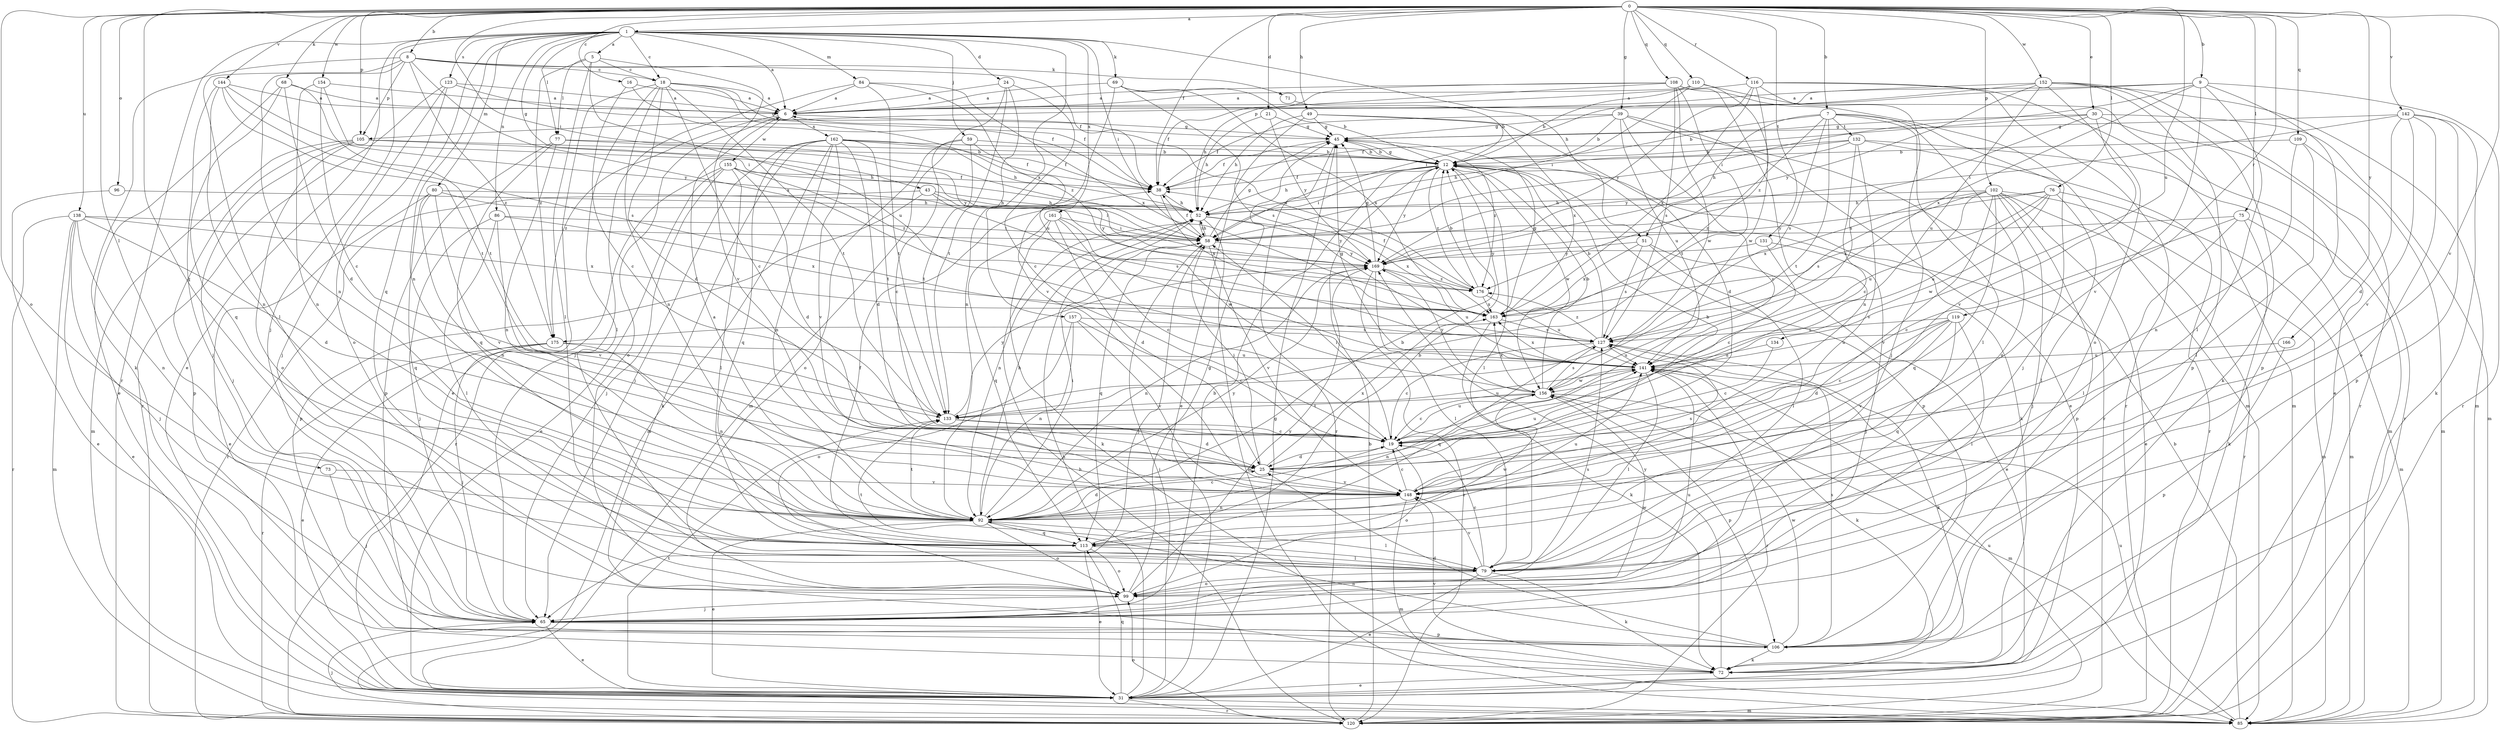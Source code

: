 strict digraph  {
0;
1;
5;
6;
7;
8;
9;
12;
16;
18;
19;
21;
24;
25;
30;
31;
38;
39;
43;
45;
49;
51;
52;
58;
59;
65;
68;
69;
71;
72;
73;
75;
76;
77;
79;
80;
84;
85;
86;
92;
96;
99;
102;
105;
106;
108;
109;
110;
113;
116;
119;
120;
123;
127;
131;
132;
133;
134;
138;
141;
142;
144;
148;
152;
154;
155;
156;
157;
161;
162;
163;
166;
169;
175;
176;
0 -> 1  [label=a];
0 -> 7  [label=b];
0 -> 8  [label=b];
0 -> 9  [label=b];
0 -> 16  [label=c];
0 -> 21  [label=d];
0 -> 30  [label=e];
0 -> 38  [label=f];
0 -> 39  [label=g];
0 -> 49  [label=h];
0 -> 58  [label=i];
0 -> 68  [label=k];
0 -> 73  [label=l];
0 -> 75  [label=l];
0 -> 76  [label=l];
0 -> 96  [label=o];
0 -> 99  [label=o];
0 -> 102  [label=p];
0 -> 105  [label=p];
0 -> 108  [label=q];
0 -> 109  [label=q];
0 -> 110  [label=q];
0 -> 113  [label=q];
0 -> 116  [label=r];
0 -> 119  [label=r];
0 -> 131  [label=t];
0 -> 134  [label=u];
0 -> 138  [label=u];
0 -> 142  [label=v];
0 -> 144  [label=v];
0 -> 148  [label=v];
0 -> 152  [label=w];
0 -> 154  [label=w];
0 -> 166  [label=y];
1 -> 5  [label=a];
1 -> 6  [label=a];
1 -> 18  [label=c];
1 -> 24  [label=d];
1 -> 31  [label=e];
1 -> 43  [label=g];
1 -> 51  [label=h];
1 -> 58  [label=i];
1 -> 59  [label=j];
1 -> 65  [label=j];
1 -> 69  [label=k];
1 -> 77  [label=l];
1 -> 80  [label=m];
1 -> 84  [label=m];
1 -> 86  [label=n];
1 -> 92  [label=n];
1 -> 113  [label=q];
1 -> 120  [label=r];
1 -> 123  [label=s];
1 -> 157  [label=x];
1 -> 161  [label=x];
5 -> 18  [label=c];
5 -> 77  [label=l];
5 -> 79  [label=l];
5 -> 141  [label=u];
5 -> 148  [label=v];
5 -> 175  [label=z];
6 -> 45  [label=g];
6 -> 99  [label=o];
6 -> 155  [label=w];
6 -> 162  [label=x];
6 -> 175  [label=z];
7 -> 12  [label=b];
7 -> 51  [label=h];
7 -> 65  [label=j];
7 -> 79  [label=l];
7 -> 99  [label=o];
7 -> 127  [label=s];
7 -> 132  [label=t];
7 -> 133  [label=t];
7 -> 175  [label=z];
8 -> 18  [label=c];
8 -> 38  [label=f];
8 -> 71  [label=k];
8 -> 72  [label=k];
8 -> 79  [label=l];
8 -> 92  [label=n];
8 -> 105  [label=p];
8 -> 163  [label=x];
8 -> 175  [label=z];
9 -> 6  [label=a];
9 -> 58  [label=i];
9 -> 79  [label=l];
9 -> 105  [label=p];
9 -> 106  [label=p];
9 -> 120  [label=r];
9 -> 148  [label=v];
9 -> 163  [label=x];
12 -> 38  [label=f];
12 -> 45  [label=g];
12 -> 52  [label=h];
12 -> 58  [label=i];
12 -> 72  [label=k];
12 -> 79  [label=l];
12 -> 106  [label=p];
12 -> 156  [label=w];
12 -> 169  [label=y];
12 -> 176  [label=z];
16 -> 6  [label=a];
16 -> 19  [label=c];
16 -> 38  [label=f];
18 -> 6  [label=a];
18 -> 19  [label=c];
18 -> 25  [label=d];
18 -> 31  [label=e];
18 -> 38  [label=f];
18 -> 79  [label=l];
18 -> 92  [label=n];
18 -> 133  [label=t];
18 -> 176  [label=z];
19 -> 25  [label=d];
19 -> 58  [label=i];
19 -> 99  [label=o];
19 -> 141  [label=u];
21 -> 45  [label=g];
21 -> 52  [label=h];
21 -> 169  [label=y];
24 -> 6  [label=a];
24 -> 19  [label=c];
24 -> 85  [label=m];
24 -> 92  [label=n];
24 -> 133  [label=t];
25 -> 12  [label=b];
25 -> 58  [label=i];
25 -> 141  [label=u];
25 -> 148  [label=v];
25 -> 163  [label=x];
30 -> 38  [label=f];
30 -> 45  [label=g];
30 -> 85  [label=m];
30 -> 120  [label=r];
30 -> 127  [label=s];
30 -> 148  [label=v];
31 -> 45  [label=g];
31 -> 52  [label=h];
31 -> 58  [label=i];
31 -> 85  [label=m];
31 -> 113  [label=q];
31 -> 120  [label=r];
31 -> 133  [label=t];
38 -> 52  [label=h];
38 -> 163  [label=x];
39 -> 12  [label=b];
39 -> 19  [label=c];
39 -> 31  [label=e];
39 -> 38  [label=f];
39 -> 45  [label=g];
39 -> 120  [label=r];
39 -> 141  [label=u];
43 -> 52  [label=h];
43 -> 106  [label=p];
43 -> 120  [label=r];
43 -> 127  [label=s];
43 -> 169  [label=y];
45 -> 12  [label=b];
45 -> 38  [label=f];
45 -> 120  [label=r];
45 -> 176  [label=z];
49 -> 25  [label=d];
49 -> 31  [label=e];
49 -> 45  [label=g];
49 -> 52  [label=h];
49 -> 163  [label=x];
51 -> 31  [label=e];
51 -> 79  [label=l];
51 -> 127  [label=s];
51 -> 163  [label=x];
51 -> 169  [label=y];
52 -> 58  [label=i];
52 -> 85  [label=m];
52 -> 92  [label=n];
52 -> 163  [label=x];
52 -> 169  [label=y];
58 -> 38  [label=f];
58 -> 45  [label=g];
58 -> 52  [label=h];
58 -> 65  [label=j];
58 -> 113  [label=q];
58 -> 148  [label=v];
58 -> 169  [label=y];
59 -> 12  [label=b];
59 -> 19  [label=c];
59 -> 38  [label=f];
59 -> 99  [label=o];
59 -> 133  [label=t];
65 -> 12  [label=b];
65 -> 31  [label=e];
65 -> 106  [label=p];
65 -> 141  [label=u];
65 -> 156  [label=w];
68 -> 6  [label=a];
68 -> 25  [label=d];
68 -> 31  [label=e];
68 -> 113  [label=q];
68 -> 133  [label=t];
69 -> 6  [label=a];
69 -> 12  [label=b];
69 -> 127  [label=s];
69 -> 148  [label=v];
69 -> 163  [label=x];
71 -> 12  [label=b];
72 -> 31  [label=e];
72 -> 148  [label=v];
72 -> 169  [label=y];
73 -> 65  [label=j];
73 -> 148  [label=v];
75 -> 19  [label=c];
75 -> 58  [label=i];
75 -> 72  [label=k];
75 -> 79  [label=l];
75 -> 85  [label=m];
76 -> 52  [label=h];
76 -> 79  [label=l];
76 -> 85  [label=m];
76 -> 141  [label=u];
76 -> 156  [label=w];
76 -> 163  [label=x];
76 -> 169  [label=y];
77 -> 12  [label=b];
77 -> 92  [label=n];
77 -> 106  [label=p];
77 -> 113  [label=q];
77 -> 169  [label=y];
79 -> 19  [label=c];
79 -> 31  [label=e];
79 -> 72  [label=k];
79 -> 99  [label=o];
79 -> 133  [label=t];
79 -> 148  [label=v];
80 -> 31  [label=e];
80 -> 52  [label=h];
80 -> 58  [label=i];
80 -> 92  [label=n];
80 -> 113  [label=q];
80 -> 148  [label=v];
84 -> 6  [label=a];
84 -> 65  [label=j];
84 -> 133  [label=t];
84 -> 141  [label=u];
84 -> 163  [label=x];
85 -> 12  [label=b];
85 -> 141  [label=u];
86 -> 58  [label=i];
86 -> 65  [label=j];
86 -> 79  [label=l];
86 -> 148  [label=v];
86 -> 163  [label=x];
92 -> 6  [label=a];
92 -> 12  [label=b];
92 -> 19  [label=c];
92 -> 25  [label=d];
92 -> 31  [label=e];
92 -> 52  [label=h];
92 -> 58  [label=i];
92 -> 79  [label=l];
92 -> 99  [label=o];
92 -> 113  [label=q];
92 -> 133  [label=t];
92 -> 141  [label=u];
92 -> 169  [label=y];
96 -> 31  [label=e];
96 -> 52  [label=h];
99 -> 45  [label=g];
99 -> 65  [label=j];
99 -> 127  [label=s];
99 -> 169  [label=y];
102 -> 31  [label=e];
102 -> 52  [label=h];
102 -> 65  [label=j];
102 -> 85  [label=m];
102 -> 106  [label=p];
102 -> 113  [label=q];
102 -> 120  [label=r];
102 -> 127  [label=s];
102 -> 141  [label=u];
102 -> 148  [label=v];
102 -> 163  [label=x];
105 -> 12  [label=b];
105 -> 52  [label=h];
105 -> 65  [label=j];
105 -> 85  [label=m];
105 -> 99  [label=o];
105 -> 106  [label=p];
106 -> 25  [label=d];
106 -> 72  [label=k];
106 -> 92  [label=n];
106 -> 127  [label=s];
106 -> 156  [label=w];
108 -> 6  [label=a];
108 -> 38  [label=f];
108 -> 52  [label=h];
108 -> 85  [label=m];
108 -> 92  [label=n];
108 -> 127  [label=s];
108 -> 133  [label=t];
108 -> 156  [label=w];
109 -> 12  [label=b];
109 -> 79  [label=l];
109 -> 85  [label=m];
109 -> 92  [label=n];
110 -> 6  [label=a];
110 -> 12  [label=b];
110 -> 31  [label=e];
110 -> 58  [label=i];
110 -> 176  [label=z];
113 -> 12  [label=b];
113 -> 31  [label=e];
113 -> 38  [label=f];
113 -> 79  [label=l];
113 -> 99  [label=o];
113 -> 156  [label=w];
116 -> 6  [label=a];
116 -> 65  [label=j];
116 -> 85  [label=m];
116 -> 120  [label=r];
116 -> 156  [label=w];
116 -> 163  [label=x];
116 -> 169  [label=y];
119 -> 19  [label=c];
119 -> 25  [label=d];
119 -> 79  [label=l];
119 -> 113  [label=q];
119 -> 127  [label=s];
119 -> 141  [label=u];
119 -> 148  [label=v];
120 -> 12  [label=b];
120 -> 52  [label=h];
120 -> 65  [label=j];
120 -> 99  [label=o];
120 -> 141  [label=u];
123 -> 6  [label=a];
123 -> 45  [label=g];
123 -> 65  [label=j];
123 -> 99  [label=o];
123 -> 120  [label=r];
127 -> 12  [label=b];
127 -> 19  [label=c];
127 -> 72  [label=k];
127 -> 113  [label=q];
127 -> 141  [label=u];
127 -> 176  [label=z];
131 -> 19  [label=c];
131 -> 65  [label=j];
131 -> 169  [label=y];
132 -> 12  [label=b];
132 -> 19  [label=c];
132 -> 52  [label=h];
132 -> 85  [label=m];
132 -> 120  [label=r];
132 -> 148  [label=v];
132 -> 169  [label=y];
133 -> 19  [label=c];
133 -> 25  [label=d];
133 -> 141  [label=u];
133 -> 169  [label=y];
134 -> 19  [label=c];
134 -> 141  [label=u];
138 -> 25  [label=d];
138 -> 31  [label=e];
138 -> 58  [label=i];
138 -> 65  [label=j];
138 -> 85  [label=m];
138 -> 92  [label=n];
138 -> 120  [label=r];
138 -> 163  [label=x];
141 -> 45  [label=g];
141 -> 72  [label=k];
141 -> 79  [label=l];
141 -> 120  [label=r];
141 -> 156  [label=w];
141 -> 163  [label=x];
142 -> 25  [label=d];
142 -> 45  [label=g];
142 -> 58  [label=i];
142 -> 72  [label=k];
142 -> 99  [label=o];
142 -> 106  [label=p];
142 -> 148  [label=v];
144 -> 6  [label=a];
144 -> 58  [label=i];
144 -> 65  [label=j];
144 -> 92  [label=n];
144 -> 127  [label=s];
144 -> 133  [label=t];
148 -> 19  [label=c];
148 -> 85  [label=m];
148 -> 92  [label=n];
148 -> 127  [label=s];
152 -> 6  [label=a];
152 -> 58  [label=i];
152 -> 72  [label=k];
152 -> 85  [label=m];
152 -> 99  [label=o];
152 -> 106  [label=p];
152 -> 120  [label=r];
152 -> 141  [label=u];
152 -> 169  [label=y];
154 -> 6  [label=a];
154 -> 19  [label=c];
154 -> 92  [label=n];
154 -> 169  [label=y];
155 -> 25  [label=d];
155 -> 31  [label=e];
155 -> 38  [label=f];
155 -> 65  [label=j];
155 -> 79  [label=l];
155 -> 120  [label=r];
155 -> 176  [label=z];
156 -> 12  [label=b];
156 -> 19  [label=c];
156 -> 85  [label=m];
156 -> 92  [label=n];
156 -> 106  [label=p];
156 -> 127  [label=s];
156 -> 133  [label=t];
156 -> 163  [label=x];
156 -> 169  [label=y];
157 -> 19  [label=c];
157 -> 92  [label=n];
157 -> 99  [label=o];
157 -> 127  [label=s];
157 -> 148  [label=v];
161 -> 19  [label=c];
161 -> 25  [label=d];
161 -> 58  [label=i];
161 -> 72  [label=k];
161 -> 113  [label=q];
161 -> 156  [label=w];
162 -> 12  [label=b];
162 -> 25  [label=d];
162 -> 38  [label=f];
162 -> 52  [label=h];
162 -> 65  [label=j];
162 -> 72  [label=k];
162 -> 85  [label=m];
162 -> 92  [label=n];
162 -> 113  [label=q];
162 -> 133  [label=t];
162 -> 148  [label=v];
163 -> 45  [label=g];
163 -> 72  [label=k];
163 -> 127  [label=s];
166 -> 106  [label=p];
166 -> 141  [label=u];
169 -> 45  [label=g];
169 -> 79  [label=l];
169 -> 92  [label=n];
169 -> 120  [label=r];
169 -> 141  [label=u];
169 -> 176  [label=z];
175 -> 31  [label=e];
175 -> 65  [label=j];
175 -> 92  [label=n];
175 -> 120  [label=r];
175 -> 141  [label=u];
176 -> 6  [label=a];
176 -> 12  [label=b];
176 -> 38  [label=f];
176 -> 141  [label=u];
176 -> 163  [label=x];
}
